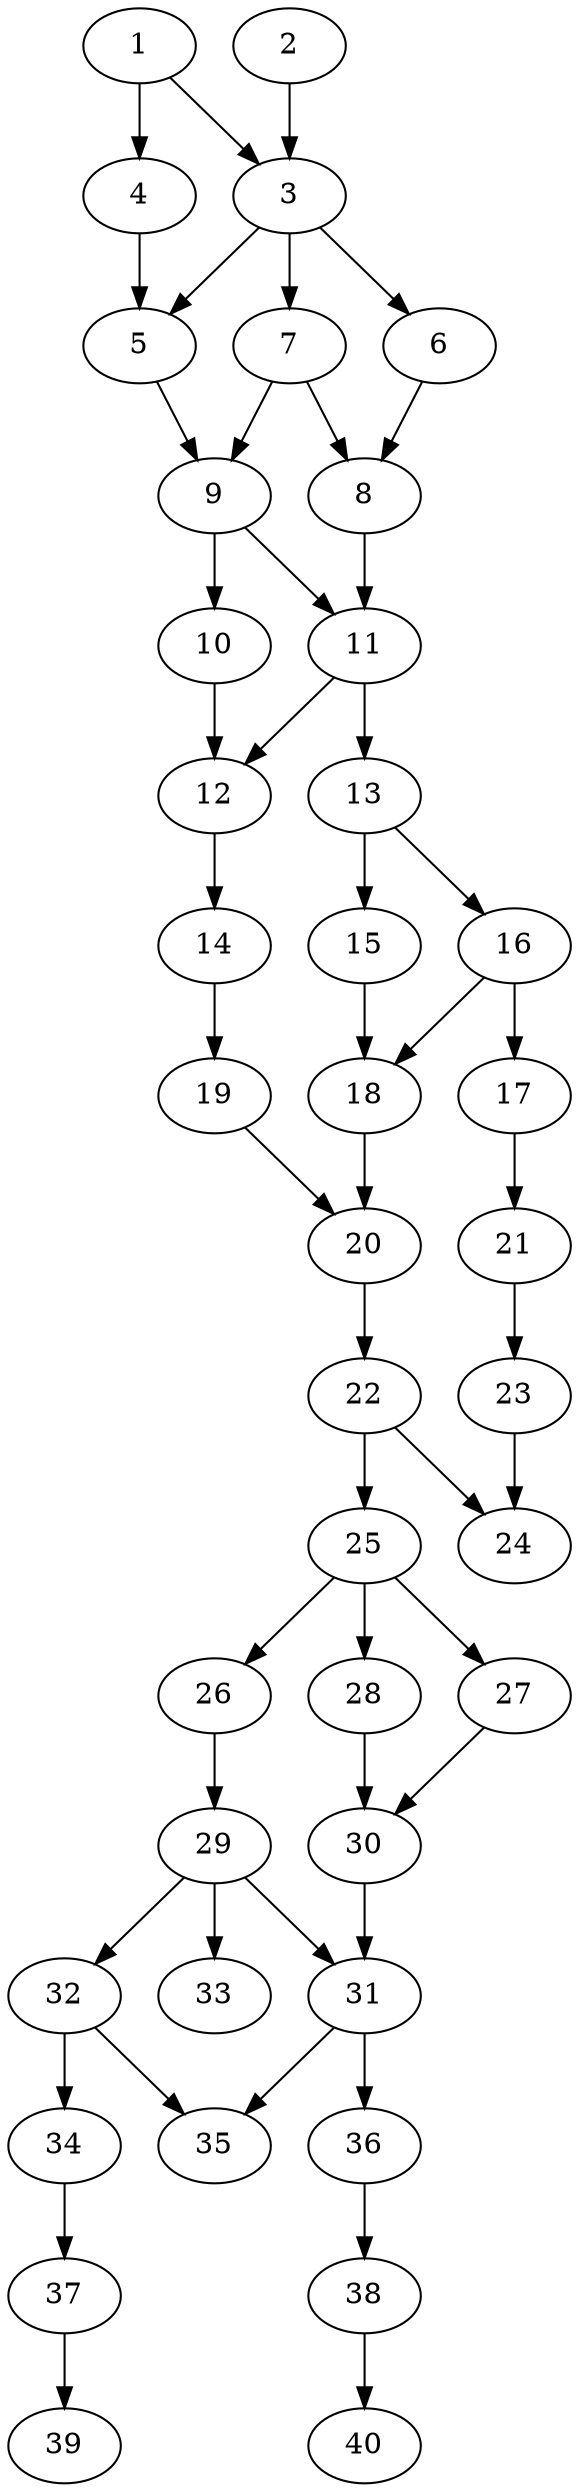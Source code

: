 // DAG automatically generated by daggen at Thu Oct  3 14:06:49 2019
// ./daggen --dot -n 40 --ccr 0.4 --fat 0.3 --regular 0.9 --density 0.6 --mindata 5242880 --maxdata 52428800 
digraph G {
  1 [size="26762240", alpha="0.10", expect_size="10704896"] 
  1 -> 3 [size ="10704896"]
  1 -> 4 [size ="10704896"]
  2 [size="129605120", alpha="0.06", expect_size="51842048"] 
  2 -> 3 [size ="51842048"]
  3 [size="52710400", alpha="0.02", expect_size="21084160"] 
  3 -> 5 [size ="21084160"]
  3 -> 6 [size ="21084160"]
  3 -> 7 [size ="21084160"]
  4 [size="36800000", alpha="0.17", expect_size="14720000"] 
  4 -> 5 [size ="14720000"]
  5 [size="92218880", alpha="0.01", expect_size="36887552"] 
  5 -> 9 [size ="36887552"]
  6 [size="25697280", alpha="0.10", expect_size="10278912"] 
  6 -> 8 [size ="10278912"]
  7 [size="50506240", alpha="0.05", expect_size="20202496"] 
  7 -> 8 [size ="20202496"]
  7 -> 9 [size ="20202496"]
  8 [size="43584000", alpha="0.15", expect_size="17433600"] 
  8 -> 11 [size ="17433600"]
  9 [size="85570560", alpha="0.16", expect_size="34228224"] 
  9 -> 10 [size ="34228224"]
  9 -> 11 [size ="34228224"]
  10 [size="38638080", alpha="0.06", expect_size="15455232"] 
  10 -> 12 [size ="15455232"]
  11 [size="96537600", alpha="0.01", expect_size="38615040"] 
  11 -> 12 [size ="38615040"]
  11 -> 13 [size ="38615040"]
  12 [size="36784640", alpha="0.17", expect_size="14713856"] 
  12 -> 14 [size ="14713856"]
  13 [size="69634560", alpha="0.03", expect_size="27853824"] 
  13 -> 15 [size ="27853824"]
  13 -> 16 [size ="27853824"]
  14 [size="79951360", alpha="0.11", expect_size="31980544"] 
  14 -> 19 [size ="31980544"]
  15 [size="61690880", alpha="0.06", expect_size="24676352"] 
  15 -> 18 [size ="24676352"]
  16 [size="66798080", alpha="0.11", expect_size="26719232"] 
  16 -> 17 [size ="26719232"]
  16 -> 18 [size ="26719232"]
  17 [size="124211200", alpha="0.17", expect_size="49684480"] 
  17 -> 21 [size ="49684480"]
  18 [size="33984000", alpha="0.13", expect_size="13593600"] 
  18 -> 20 [size ="13593600"]
  19 [size="120622080", alpha="0.07", expect_size="48248832"] 
  19 -> 20 [size ="48248832"]
  20 [size="99783680", alpha="0.19", expect_size="39913472"] 
  20 -> 22 [size ="39913472"]
  21 [size="16378880", alpha="0.13", expect_size="6551552"] 
  21 -> 23 [size ="6551552"]
  22 [size="21826560", alpha="0.07", expect_size="8730624"] 
  22 -> 24 [size ="8730624"]
  22 -> 25 [size ="8730624"]
  23 [size="123601920", alpha="0.07", expect_size="49440768"] 
  23 -> 24 [size ="49440768"]
  24 [size="20984320", alpha="0.12", expect_size="8393728"] 
  25 [size="87987200", alpha="0.10", expect_size="35194880"] 
  25 -> 26 [size ="35194880"]
  25 -> 27 [size ="35194880"]
  25 -> 28 [size ="35194880"]
  26 [size="120737280", alpha="0.10", expect_size="48294912"] 
  26 -> 29 [size ="48294912"]
  27 [size="68812800", alpha="0.16", expect_size="27525120"] 
  27 -> 30 [size ="27525120"]
  28 [size="52119040", alpha="0.08", expect_size="20847616"] 
  28 -> 30 [size ="20847616"]
  29 [size="125977600", alpha="0.11", expect_size="50391040"] 
  29 -> 31 [size ="50391040"]
  29 -> 32 [size ="50391040"]
  29 -> 33 [size ="50391040"]
  30 [size="51755520", alpha="0.20", expect_size="20702208"] 
  30 -> 31 [size ="20702208"]
  31 [size="46410240", alpha="0.02", expect_size="18564096"] 
  31 -> 35 [size ="18564096"]
  31 -> 36 [size ="18564096"]
  32 [size="123594240", alpha="0.08", expect_size="49437696"] 
  32 -> 34 [size ="49437696"]
  32 -> 35 [size ="49437696"]
  33 [size="45918720", alpha="0.04", expect_size="18367488"] 
  34 [size="88911360", alpha="0.11", expect_size="35564544"] 
  34 -> 37 [size ="35564544"]
  35 [size="40343040", alpha="0.07", expect_size="16137216"] 
  36 [size="97287680", alpha="0.11", expect_size="38915072"] 
  36 -> 38 [size ="38915072"]
  37 [size="36410880", alpha="0.15", expect_size="14564352"] 
  37 -> 39 [size ="14564352"]
  38 [size="131038720", alpha="0.02", expect_size="52415488"] 
  38 -> 40 [size ="52415488"]
  39 [size="57761280", alpha="0.07", expect_size="23104512"] 
  40 [size="124968960", alpha="0.07", expect_size="49987584"] 
}
